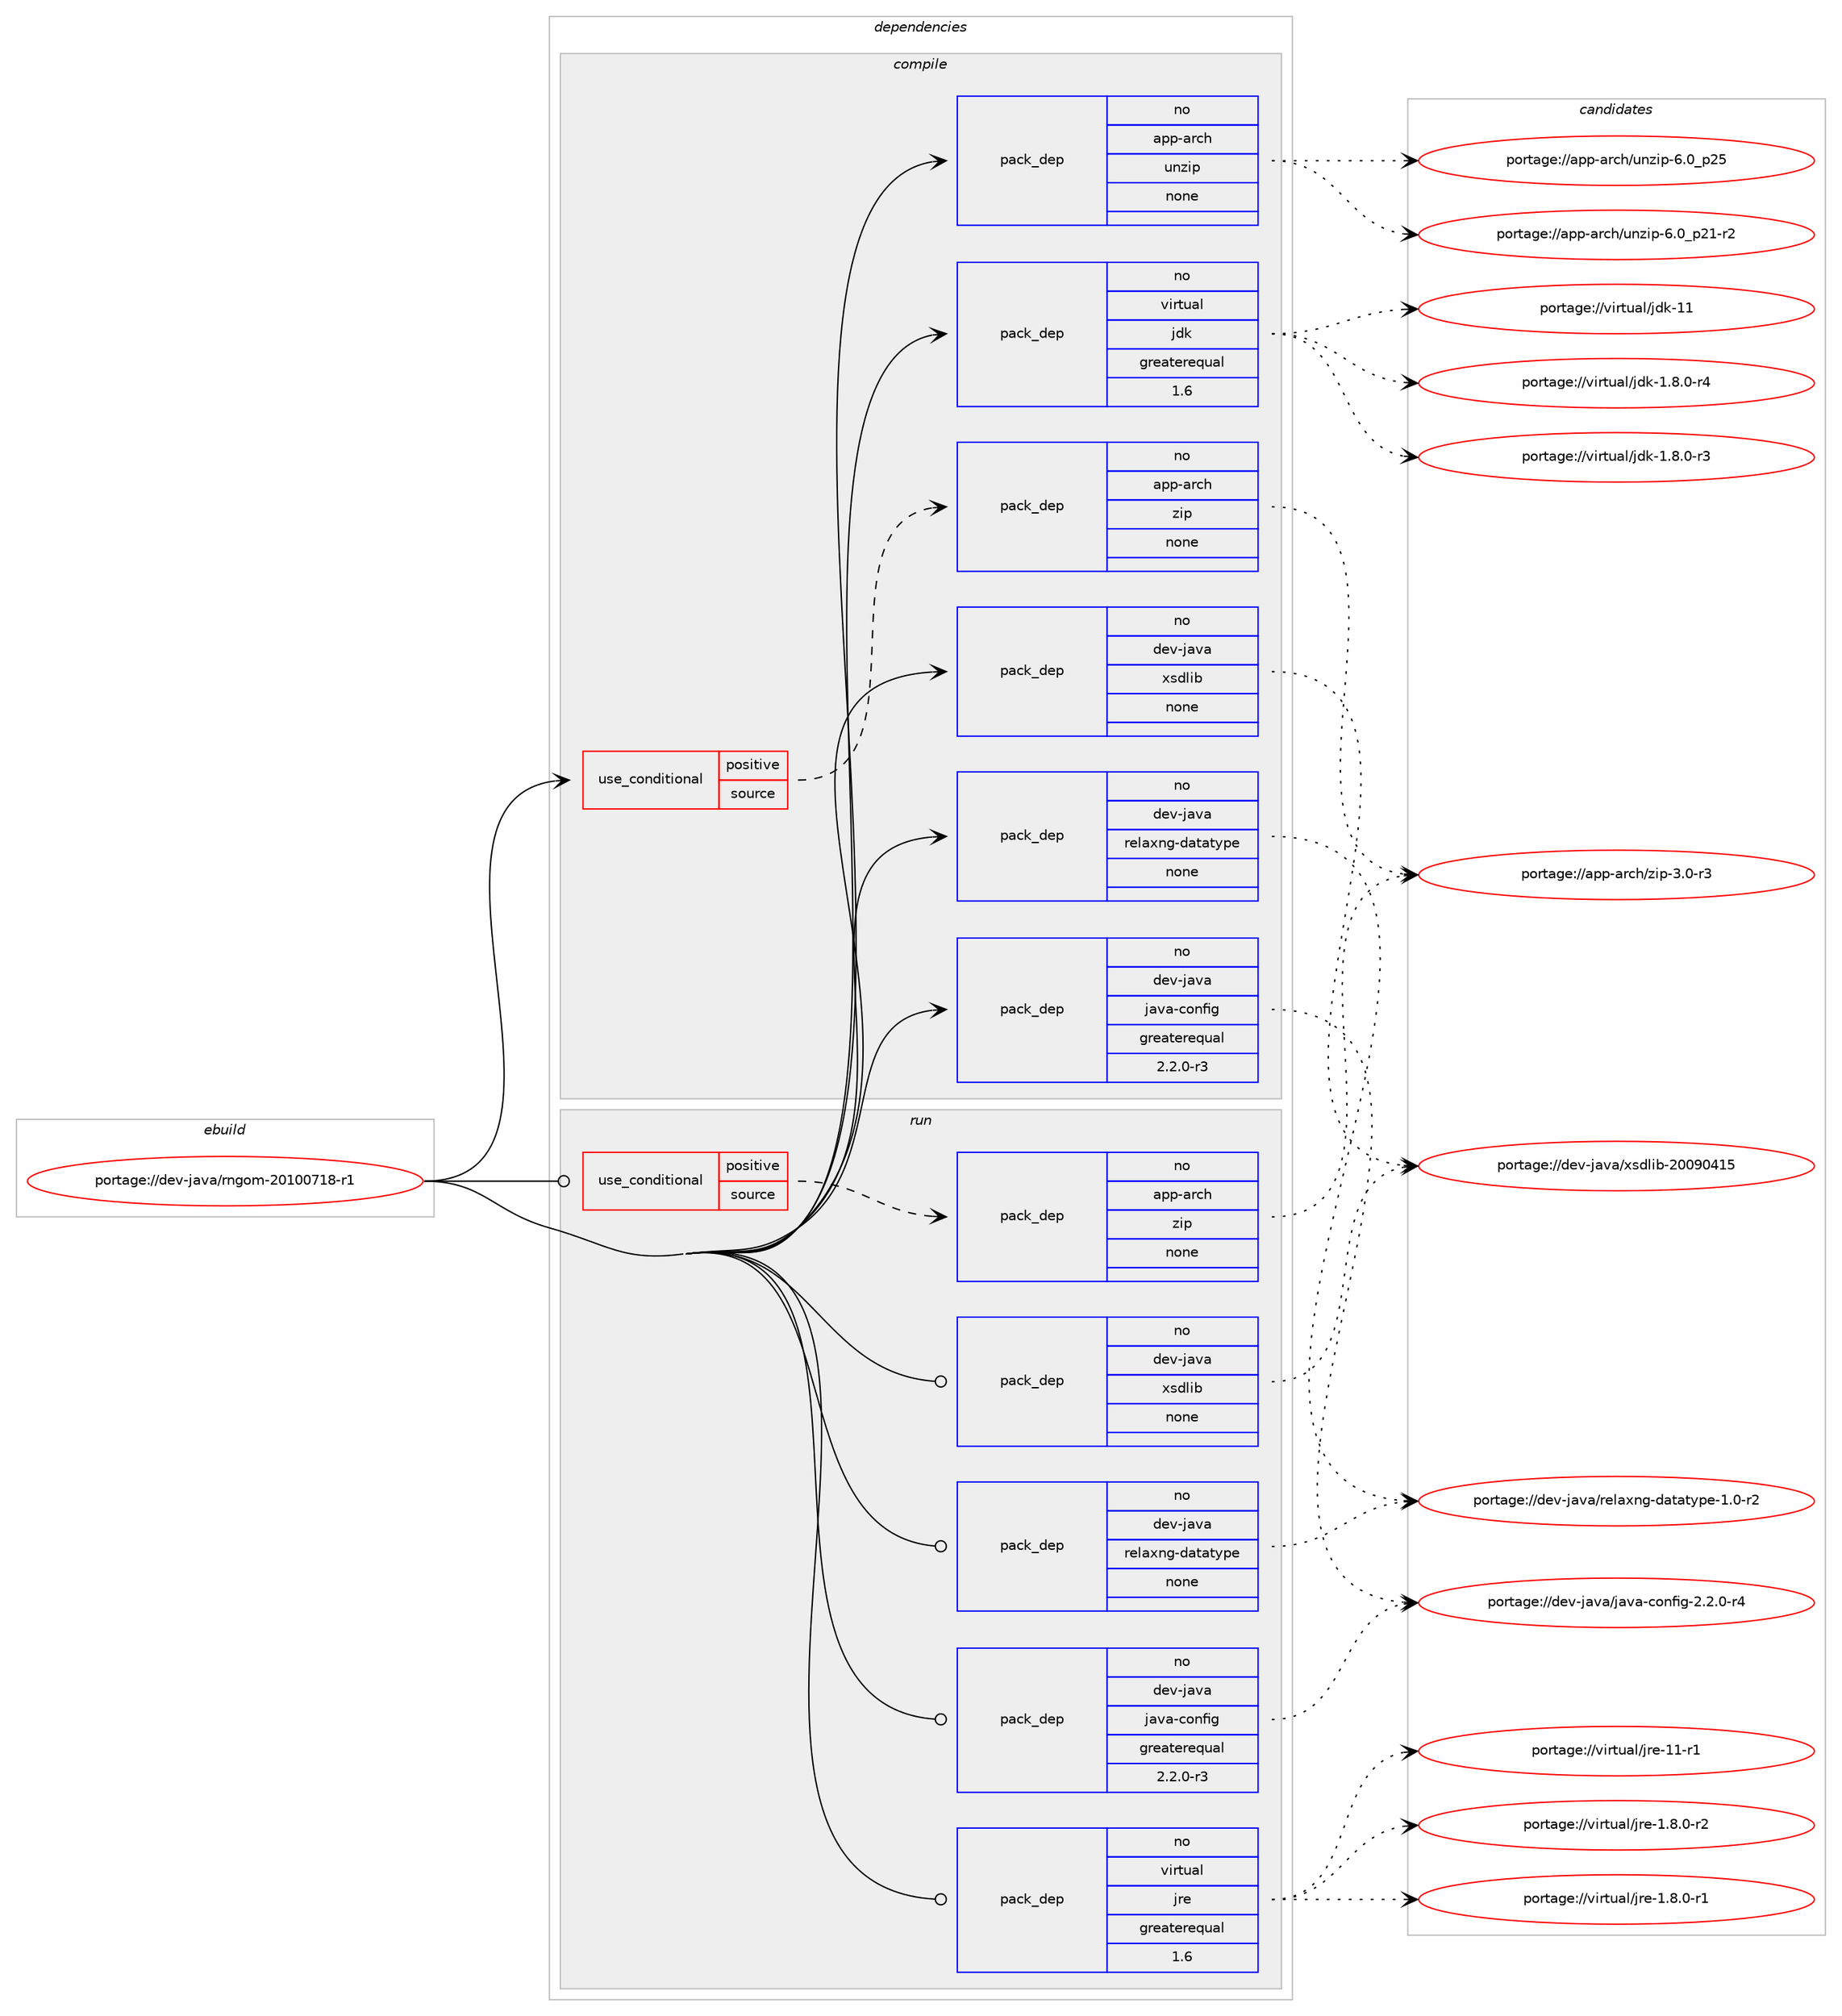 digraph prolog {

# *************
# Graph options
# *************

newrank=true;
concentrate=true;
compound=true;
graph [rankdir=LR,fontname=Helvetica,fontsize=10,ranksep=1.5];#, ranksep=2.5, nodesep=0.2];
edge  [arrowhead=vee];
node  [fontname=Helvetica,fontsize=10];

# **********
# The ebuild
# **********

subgraph cluster_leftcol {
color=gray;
rank=same;
label=<<i>ebuild</i>>;
id [label="portage://dev-java/rngom-20100718-r1", color=red, width=4, href="../dev-java/rngom-20100718-r1.svg"];
}

# ****************
# The dependencies
# ****************

subgraph cluster_midcol {
color=gray;
label=<<i>dependencies</i>>;
subgraph cluster_compile {
fillcolor="#eeeeee";
style=filled;
label=<<i>compile</i>>;
subgraph cond129289 {
dependency526501 [label=<<TABLE BORDER="0" CELLBORDER="1" CELLSPACING="0" CELLPADDING="4"><TR><TD ROWSPAN="3" CELLPADDING="10">use_conditional</TD></TR><TR><TD>positive</TD></TR><TR><TD>source</TD></TR></TABLE>>, shape=none, color=red];
subgraph pack391613 {
dependency526502 [label=<<TABLE BORDER="0" CELLBORDER="1" CELLSPACING="0" CELLPADDING="4" WIDTH="220"><TR><TD ROWSPAN="6" CELLPADDING="30">pack_dep</TD></TR><TR><TD WIDTH="110">no</TD></TR><TR><TD>app-arch</TD></TR><TR><TD>zip</TD></TR><TR><TD>none</TD></TR><TR><TD></TD></TR></TABLE>>, shape=none, color=blue];
}
dependency526501:e -> dependency526502:w [weight=20,style="dashed",arrowhead="vee"];
}
id:e -> dependency526501:w [weight=20,style="solid",arrowhead="vee"];
subgraph pack391614 {
dependency526503 [label=<<TABLE BORDER="0" CELLBORDER="1" CELLSPACING="0" CELLPADDING="4" WIDTH="220"><TR><TD ROWSPAN="6" CELLPADDING="30">pack_dep</TD></TR><TR><TD WIDTH="110">no</TD></TR><TR><TD>app-arch</TD></TR><TR><TD>unzip</TD></TR><TR><TD>none</TD></TR><TR><TD></TD></TR></TABLE>>, shape=none, color=blue];
}
id:e -> dependency526503:w [weight=20,style="solid",arrowhead="vee"];
subgraph pack391615 {
dependency526504 [label=<<TABLE BORDER="0" CELLBORDER="1" CELLSPACING="0" CELLPADDING="4" WIDTH="220"><TR><TD ROWSPAN="6" CELLPADDING="30">pack_dep</TD></TR><TR><TD WIDTH="110">no</TD></TR><TR><TD>dev-java</TD></TR><TR><TD>java-config</TD></TR><TR><TD>greaterequal</TD></TR><TR><TD>2.2.0-r3</TD></TR></TABLE>>, shape=none, color=blue];
}
id:e -> dependency526504:w [weight=20,style="solid",arrowhead="vee"];
subgraph pack391616 {
dependency526505 [label=<<TABLE BORDER="0" CELLBORDER="1" CELLSPACING="0" CELLPADDING="4" WIDTH="220"><TR><TD ROWSPAN="6" CELLPADDING="30">pack_dep</TD></TR><TR><TD WIDTH="110">no</TD></TR><TR><TD>dev-java</TD></TR><TR><TD>relaxng-datatype</TD></TR><TR><TD>none</TD></TR><TR><TD></TD></TR></TABLE>>, shape=none, color=blue];
}
id:e -> dependency526505:w [weight=20,style="solid",arrowhead="vee"];
subgraph pack391617 {
dependency526506 [label=<<TABLE BORDER="0" CELLBORDER="1" CELLSPACING="0" CELLPADDING="4" WIDTH="220"><TR><TD ROWSPAN="6" CELLPADDING="30">pack_dep</TD></TR><TR><TD WIDTH="110">no</TD></TR><TR><TD>dev-java</TD></TR><TR><TD>xsdlib</TD></TR><TR><TD>none</TD></TR><TR><TD></TD></TR></TABLE>>, shape=none, color=blue];
}
id:e -> dependency526506:w [weight=20,style="solid",arrowhead="vee"];
subgraph pack391618 {
dependency526507 [label=<<TABLE BORDER="0" CELLBORDER="1" CELLSPACING="0" CELLPADDING="4" WIDTH="220"><TR><TD ROWSPAN="6" CELLPADDING="30">pack_dep</TD></TR><TR><TD WIDTH="110">no</TD></TR><TR><TD>virtual</TD></TR><TR><TD>jdk</TD></TR><TR><TD>greaterequal</TD></TR><TR><TD>1.6</TD></TR></TABLE>>, shape=none, color=blue];
}
id:e -> dependency526507:w [weight=20,style="solid",arrowhead="vee"];
}
subgraph cluster_compileandrun {
fillcolor="#eeeeee";
style=filled;
label=<<i>compile and run</i>>;
}
subgraph cluster_run {
fillcolor="#eeeeee";
style=filled;
label=<<i>run</i>>;
subgraph cond129290 {
dependency526508 [label=<<TABLE BORDER="0" CELLBORDER="1" CELLSPACING="0" CELLPADDING="4"><TR><TD ROWSPAN="3" CELLPADDING="10">use_conditional</TD></TR><TR><TD>positive</TD></TR><TR><TD>source</TD></TR></TABLE>>, shape=none, color=red];
subgraph pack391619 {
dependency526509 [label=<<TABLE BORDER="0" CELLBORDER="1" CELLSPACING="0" CELLPADDING="4" WIDTH="220"><TR><TD ROWSPAN="6" CELLPADDING="30">pack_dep</TD></TR><TR><TD WIDTH="110">no</TD></TR><TR><TD>app-arch</TD></TR><TR><TD>zip</TD></TR><TR><TD>none</TD></TR><TR><TD></TD></TR></TABLE>>, shape=none, color=blue];
}
dependency526508:e -> dependency526509:w [weight=20,style="dashed",arrowhead="vee"];
}
id:e -> dependency526508:w [weight=20,style="solid",arrowhead="odot"];
subgraph pack391620 {
dependency526510 [label=<<TABLE BORDER="0" CELLBORDER="1" CELLSPACING="0" CELLPADDING="4" WIDTH="220"><TR><TD ROWSPAN="6" CELLPADDING="30">pack_dep</TD></TR><TR><TD WIDTH="110">no</TD></TR><TR><TD>dev-java</TD></TR><TR><TD>java-config</TD></TR><TR><TD>greaterequal</TD></TR><TR><TD>2.2.0-r3</TD></TR></TABLE>>, shape=none, color=blue];
}
id:e -> dependency526510:w [weight=20,style="solid",arrowhead="odot"];
subgraph pack391621 {
dependency526511 [label=<<TABLE BORDER="0" CELLBORDER="1" CELLSPACING="0" CELLPADDING="4" WIDTH="220"><TR><TD ROWSPAN="6" CELLPADDING="30">pack_dep</TD></TR><TR><TD WIDTH="110">no</TD></TR><TR><TD>dev-java</TD></TR><TR><TD>relaxng-datatype</TD></TR><TR><TD>none</TD></TR><TR><TD></TD></TR></TABLE>>, shape=none, color=blue];
}
id:e -> dependency526511:w [weight=20,style="solid",arrowhead="odot"];
subgraph pack391622 {
dependency526512 [label=<<TABLE BORDER="0" CELLBORDER="1" CELLSPACING="0" CELLPADDING="4" WIDTH="220"><TR><TD ROWSPAN="6" CELLPADDING="30">pack_dep</TD></TR><TR><TD WIDTH="110">no</TD></TR><TR><TD>dev-java</TD></TR><TR><TD>xsdlib</TD></TR><TR><TD>none</TD></TR><TR><TD></TD></TR></TABLE>>, shape=none, color=blue];
}
id:e -> dependency526512:w [weight=20,style="solid",arrowhead="odot"];
subgraph pack391623 {
dependency526513 [label=<<TABLE BORDER="0" CELLBORDER="1" CELLSPACING="0" CELLPADDING="4" WIDTH="220"><TR><TD ROWSPAN="6" CELLPADDING="30">pack_dep</TD></TR><TR><TD WIDTH="110">no</TD></TR><TR><TD>virtual</TD></TR><TR><TD>jre</TD></TR><TR><TD>greaterequal</TD></TR><TR><TD>1.6</TD></TR></TABLE>>, shape=none, color=blue];
}
id:e -> dependency526513:w [weight=20,style="solid",arrowhead="odot"];
}
}

# **************
# The candidates
# **************

subgraph cluster_choices {
rank=same;
color=gray;
label=<<i>candidates</i>>;

subgraph choice391613 {
color=black;
nodesep=1;
choice9711211245971149910447122105112455146484511451 [label="portage://app-arch/zip-3.0-r3", color=red, width=4,href="../app-arch/zip-3.0-r3.svg"];
dependency526502:e -> choice9711211245971149910447122105112455146484511451:w [style=dotted,weight="100"];
}
subgraph choice391614 {
color=black;
nodesep=1;
choice971121124597114991044711711012210511245544648951125053 [label="portage://app-arch/unzip-6.0_p25", color=red, width=4,href="../app-arch/unzip-6.0_p25.svg"];
choice9711211245971149910447117110122105112455446489511250494511450 [label="portage://app-arch/unzip-6.0_p21-r2", color=red, width=4,href="../app-arch/unzip-6.0_p21-r2.svg"];
dependency526503:e -> choice971121124597114991044711711012210511245544648951125053:w [style=dotted,weight="100"];
dependency526503:e -> choice9711211245971149910447117110122105112455446489511250494511450:w [style=dotted,weight="100"];
}
subgraph choice391615 {
color=black;
nodesep=1;
choice10010111845106971189747106971189745991111101021051034550465046484511452 [label="portage://dev-java/java-config-2.2.0-r4", color=red, width=4,href="../dev-java/java-config-2.2.0-r4.svg"];
dependency526504:e -> choice10010111845106971189747106971189745991111101021051034550465046484511452:w [style=dotted,weight="100"];
}
subgraph choice391616 {
color=black;
nodesep=1;
choice1001011184510697118974711410110897120110103451009711697116121112101454946484511450 [label="portage://dev-java/relaxng-datatype-1.0-r2", color=red, width=4,href="../dev-java/relaxng-datatype-1.0-r2.svg"];
dependency526505:e -> choice1001011184510697118974711410110897120110103451009711697116121112101454946484511450:w [style=dotted,weight="100"];
}
subgraph choice391617 {
color=black;
nodesep=1;
choice1001011184510697118974712011510010810598455048485748524953 [label="portage://dev-java/xsdlib-20090415", color=red, width=4,href="../dev-java/xsdlib-20090415.svg"];
dependency526506:e -> choice1001011184510697118974712011510010810598455048485748524953:w [style=dotted,weight="100"];
}
subgraph choice391618 {
color=black;
nodesep=1;
choice1181051141161179710847106100107454949 [label="portage://virtual/jdk-11", color=red, width=4,href="../virtual/jdk-11.svg"];
choice11810511411611797108471061001074549465646484511452 [label="portage://virtual/jdk-1.8.0-r4", color=red, width=4,href="../virtual/jdk-1.8.0-r4.svg"];
choice11810511411611797108471061001074549465646484511451 [label="portage://virtual/jdk-1.8.0-r3", color=red, width=4,href="../virtual/jdk-1.8.0-r3.svg"];
dependency526507:e -> choice1181051141161179710847106100107454949:w [style=dotted,weight="100"];
dependency526507:e -> choice11810511411611797108471061001074549465646484511452:w [style=dotted,weight="100"];
dependency526507:e -> choice11810511411611797108471061001074549465646484511451:w [style=dotted,weight="100"];
}
subgraph choice391619 {
color=black;
nodesep=1;
choice9711211245971149910447122105112455146484511451 [label="portage://app-arch/zip-3.0-r3", color=red, width=4,href="../app-arch/zip-3.0-r3.svg"];
dependency526509:e -> choice9711211245971149910447122105112455146484511451:w [style=dotted,weight="100"];
}
subgraph choice391620 {
color=black;
nodesep=1;
choice10010111845106971189747106971189745991111101021051034550465046484511452 [label="portage://dev-java/java-config-2.2.0-r4", color=red, width=4,href="../dev-java/java-config-2.2.0-r4.svg"];
dependency526510:e -> choice10010111845106971189747106971189745991111101021051034550465046484511452:w [style=dotted,weight="100"];
}
subgraph choice391621 {
color=black;
nodesep=1;
choice1001011184510697118974711410110897120110103451009711697116121112101454946484511450 [label="portage://dev-java/relaxng-datatype-1.0-r2", color=red, width=4,href="../dev-java/relaxng-datatype-1.0-r2.svg"];
dependency526511:e -> choice1001011184510697118974711410110897120110103451009711697116121112101454946484511450:w [style=dotted,weight="100"];
}
subgraph choice391622 {
color=black;
nodesep=1;
choice1001011184510697118974712011510010810598455048485748524953 [label="portage://dev-java/xsdlib-20090415", color=red, width=4,href="../dev-java/xsdlib-20090415.svg"];
dependency526512:e -> choice1001011184510697118974712011510010810598455048485748524953:w [style=dotted,weight="100"];
}
subgraph choice391623 {
color=black;
nodesep=1;
choice11810511411611797108471061141014549494511449 [label="portage://virtual/jre-11-r1", color=red, width=4,href="../virtual/jre-11-r1.svg"];
choice11810511411611797108471061141014549465646484511450 [label="portage://virtual/jre-1.8.0-r2", color=red, width=4,href="../virtual/jre-1.8.0-r2.svg"];
choice11810511411611797108471061141014549465646484511449 [label="portage://virtual/jre-1.8.0-r1", color=red, width=4,href="../virtual/jre-1.8.0-r1.svg"];
dependency526513:e -> choice11810511411611797108471061141014549494511449:w [style=dotted,weight="100"];
dependency526513:e -> choice11810511411611797108471061141014549465646484511450:w [style=dotted,weight="100"];
dependency526513:e -> choice11810511411611797108471061141014549465646484511449:w [style=dotted,weight="100"];
}
}

}
